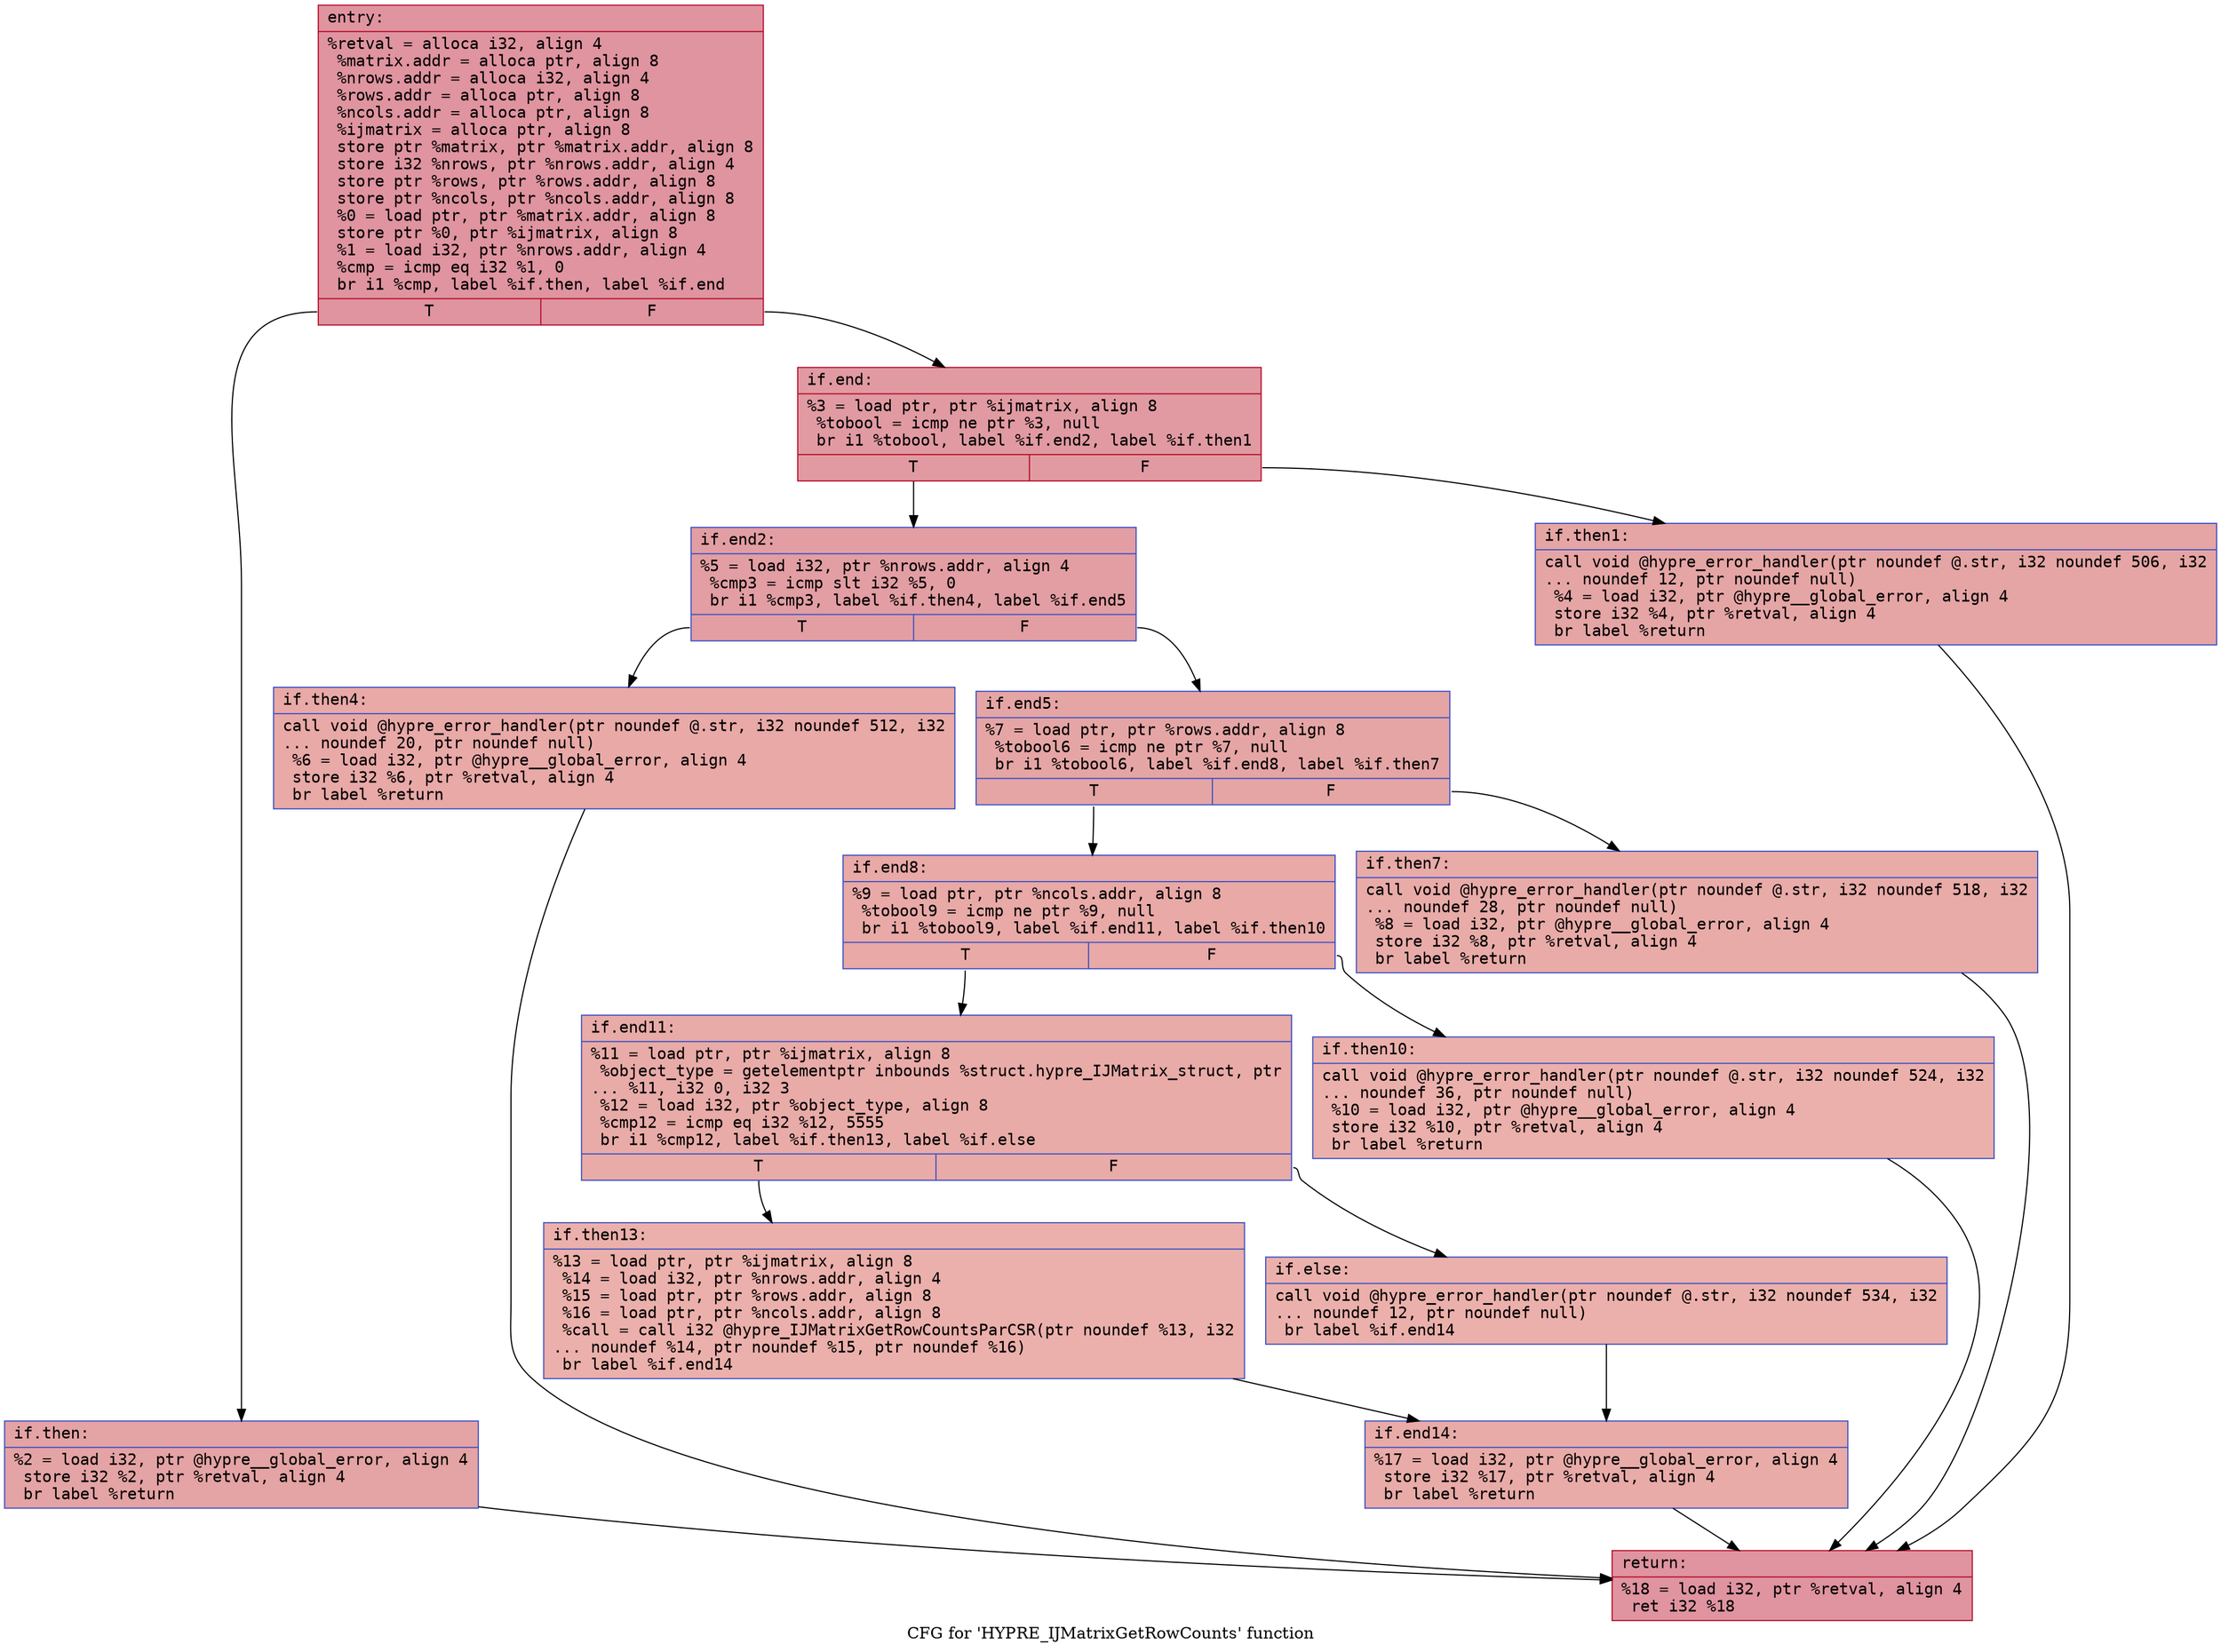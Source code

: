 digraph "CFG for 'HYPRE_IJMatrixGetRowCounts' function" {
	label="CFG for 'HYPRE_IJMatrixGetRowCounts' function";

	Node0x55c120a4e270 [shape=record,color="#b70d28ff", style=filled, fillcolor="#b70d2870" fontname="Courier",label="{entry:\l|  %retval = alloca i32, align 4\l  %matrix.addr = alloca ptr, align 8\l  %nrows.addr = alloca i32, align 4\l  %rows.addr = alloca ptr, align 8\l  %ncols.addr = alloca ptr, align 8\l  %ijmatrix = alloca ptr, align 8\l  store ptr %matrix, ptr %matrix.addr, align 8\l  store i32 %nrows, ptr %nrows.addr, align 4\l  store ptr %rows, ptr %rows.addr, align 8\l  store ptr %ncols, ptr %ncols.addr, align 8\l  %0 = load ptr, ptr %matrix.addr, align 8\l  store ptr %0, ptr %ijmatrix, align 8\l  %1 = load i32, ptr %nrows.addr, align 4\l  %cmp = icmp eq i32 %1, 0\l  br i1 %cmp, label %if.then, label %if.end\l|{<s0>T|<s1>F}}"];
	Node0x55c120a4e270:s0 -> Node0x55c120a4eac0[tooltip="entry -> if.then\nProbability 37.50%" ];
	Node0x55c120a4e270:s1 -> Node0x55c120a4e130[tooltip="entry -> if.end\nProbability 62.50%" ];
	Node0x55c120a4eac0 [shape=record,color="#3d50c3ff", style=filled, fillcolor="#c32e3170" fontname="Courier",label="{if.then:\l|  %2 = load i32, ptr @hypre__global_error, align 4\l  store i32 %2, ptr %retval, align 4\l  br label %return\l}"];
	Node0x55c120a4eac0 -> Node0x55c120a4eea0[tooltip="if.then -> return\nProbability 100.00%" ];
	Node0x55c120a4e130 [shape=record,color="#b70d28ff", style=filled, fillcolor="#bb1b2c70" fontname="Courier",label="{if.end:\l|  %3 = load ptr, ptr %ijmatrix, align 8\l  %tobool = icmp ne ptr %3, null\l  br i1 %tobool, label %if.end2, label %if.then1\l|{<s0>T|<s1>F}}"];
	Node0x55c120a4e130:s0 -> Node0x55c120a4f0b0[tooltip="if.end -> if.end2\nProbability 62.50%" ];
	Node0x55c120a4e130:s1 -> Node0x55c120a4f120[tooltip="if.end -> if.then1\nProbability 37.50%" ];
	Node0x55c120a4f120 [shape=record,color="#3d50c3ff", style=filled, fillcolor="#c5333470" fontname="Courier",label="{if.then1:\l|  call void @hypre_error_handler(ptr noundef @.str, i32 noundef 506, i32\l... noundef 12, ptr noundef null)\l  %4 = load i32, ptr @hypre__global_error, align 4\l  store i32 %4, ptr %retval, align 4\l  br label %return\l}"];
	Node0x55c120a4f120 -> Node0x55c120a4eea0[tooltip="if.then1 -> return\nProbability 100.00%" ];
	Node0x55c120a4f0b0 [shape=record,color="#3d50c3ff", style=filled, fillcolor="#be242e70" fontname="Courier",label="{if.end2:\l|  %5 = load i32, ptr %nrows.addr, align 4\l  %cmp3 = icmp slt i32 %5, 0\l  br i1 %cmp3, label %if.then4, label %if.end5\l|{<s0>T|<s1>F}}"];
	Node0x55c120a4f0b0:s0 -> Node0x55c120a4f6e0[tooltip="if.end2 -> if.then4\nProbability 37.50%" ];
	Node0x55c120a4f0b0:s1 -> Node0x55c120a4f730[tooltip="if.end2 -> if.end5\nProbability 62.50%" ];
	Node0x55c120a4f6e0 [shape=record,color="#3d50c3ff", style=filled, fillcolor="#ca3b3770" fontname="Courier",label="{if.then4:\l|  call void @hypre_error_handler(ptr noundef @.str, i32 noundef 512, i32\l... noundef 20, ptr noundef null)\l  %6 = load i32, ptr @hypre__global_error, align 4\l  store i32 %6, ptr %retval, align 4\l  br label %return\l}"];
	Node0x55c120a4f6e0 -> Node0x55c120a4eea0[tooltip="if.then4 -> return\nProbability 100.00%" ];
	Node0x55c120a4f730 [shape=record,color="#3d50c3ff", style=filled, fillcolor="#c5333470" fontname="Courier",label="{if.end5:\l|  %7 = load ptr, ptr %rows.addr, align 8\l  %tobool6 = icmp ne ptr %7, null\l  br i1 %tobool6, label %if.end8, label %if.then7\l|{<s0>T|<s1>F}}"];
	Node0x55c120a4f730:s0 -> Node0x55c120a4fcc0[tooltip="if.end5 -> if.end8\nProbability 62.50%" ];
	Node0x55c120a4f730:s1 -> Node0x55c120a4fd10[tooltip="if.end5 -> if.then7\nProbability 37.50%" ];
	Node0x55c120a4fd10 [shape=record,color="#3d50c3ff", style=filled, fillcolor="#cc403a70" fontname="Courier",label="{if.then7:\l|  call void @hypre_error_handler(ptr noundef @.str, i32 noundef 518, i32\l... noundef 28, ptr noundef null)\l  %8 = load i32, ptr @hypre__global_error, align 4\l  store i32 %8, ptr %retval, align 4\l  br label %return\l}"];
	Node0x55c120a4fd10 -> Node0x55c120a4eea0[tooltip="if.then7 -> return\nProbability 100.00%" ];
	Node0x55c120a4fcc0 [shape=record,color="#3d50c3ff", style=filled, fillcolor="#ca3b3770" fontname="Courier",label="{if.end8:\l|  %9 = load ptr, ptr %ncols.addr, align 8\l  %tobool9 = icmp ne ptr %9, null\l  br i1 %tobool9, label %if.end11, label %if.then10\l|{<s0>T|<s1>F}}"];
	Node0x55c120a4fcc0:s0 -> Node0x55c120a4eb30[tooltip="if.end8 -> if.end11\nProbability 62.50%" ];
	Node0x55c120a4fcc0:s1 -> Node0x55c120a4eb80[tooltip="if.end8 -> if.then10\nProbability 37.50%" ];
	Node0x55c120a4eb80 [shape=record,color="#3d50c3ff", style=filled, fillcolor="#d24b4070" fontname="Courier",label="{if.then10:\l|  call void @hypre_error_handler(ptr noundef @.str, i32 noundef 524, i32\l... noundef 36, ptr noundef null)\l  %10 = load i32, ptr @hypre__global_error, align 4\l  store i32 %10, ptr %retval, align 4\l  br label %return\l}"];
	Node0x55c120a4eb80 -> Node0x55c120a4eea0[tooltip="if.then10 -> return\nProbability 100.00%" ];
	Node0x55c120a4eb30 [shape=record,color="#3d50c3ff", style=filled, fillcolor="#cc403a70" fontname="Courier",label="{if.end11:\l|  %11 = load ptr, ptr %ijmatrix, align 8\l  %object_type = getelementptr inbounds %struct.hypre_IJMatrix_struct, ptr\l... %11, i32 0, i32 3\l  %12 = load i32, ptr %object_type, align 8\l  %cmp12 = icmp eq i32 %12, 5555\l  br i1 %cmp12, label %if.then13, label %if.else\l|{<s0>T|<s1>F}}"];
	Node0x55c120a4eb30:s0 -> Node0x55c120a50b50[tooltip="if.end11 -> if.then13\nProbability 50.00%" ];
	Node0x55c120a4eb30:s1 -> Node0x55c120a50ba0[tooltip="if.end11 -> if.else\nProbability 50.00%" ];
	Node0x55c120a50b50 [shape=record,color="#3d50c3ff", style=filled, fillcolor="#d24b4070" fontname="Courier",label="{if.then13:\l|  %13 = load ptr, ptr %ijmatrix, align 8\l  %14 = load i32, ptr %nrows.addr, align 4\l  %15 = load ptr, ptr %rows.addr, align 8\l  %16 = load ptr, ptr %ncols.addr, align 8\l  %call = call i32 @hypre_IJMatrixGetRowCountsParCSR(ptr noundef %13, i32\l... noundef %14, ptr noundef %15, ptr noundef %16)\l  br label %if.end14\l}"];
	Node0x55c120a50b50 -> Node0x55c120a51110[tooltip="if.then13 -> if.end14\nProbability 100.00%" ];
	Node0x55c120a50ba0 [shape=record,color="#3d50c3ff", style=filled, fillcolor="#d24b4070" fontname="Courier",label="{if.else:\l|  call void @hypre_error_handler(ptr noundef @.str, i32 noundef 534, i32\l... noundef 12, ptr noundef null)\l  br label %if.end14\l}"];
	Node0x55c120a50ba0 -> Node0x55c120a51110[tooltip="if.else -> if.end14\nProbability 100.00%" ];
	Node0x55c120a51110 [shape=record,color="#3d50c3ff", style=filled, fillcolor="#cc403a70" fontname="Courier",label="{if.end14:\l|  %17 = load i32, ptr @hypre__global_error, align 4\l  store i32 %17, ptr %retval, align 4\l  br label %return\l}"];
	Node0x55c120a51110 -> Node0x55c120a4eea0[tooltip="if.end14 -> return\nProbability 100.00%" ];
	Node0x55c120a4eea0 [shape=record,color="#b70d28ff", style=filled, fillcolor="#b70d2870" fontname="Courier",label="{return:\l|  %18 = load i32, ptr %retval, align 4\l  ret i32 %18\l}"];
}
